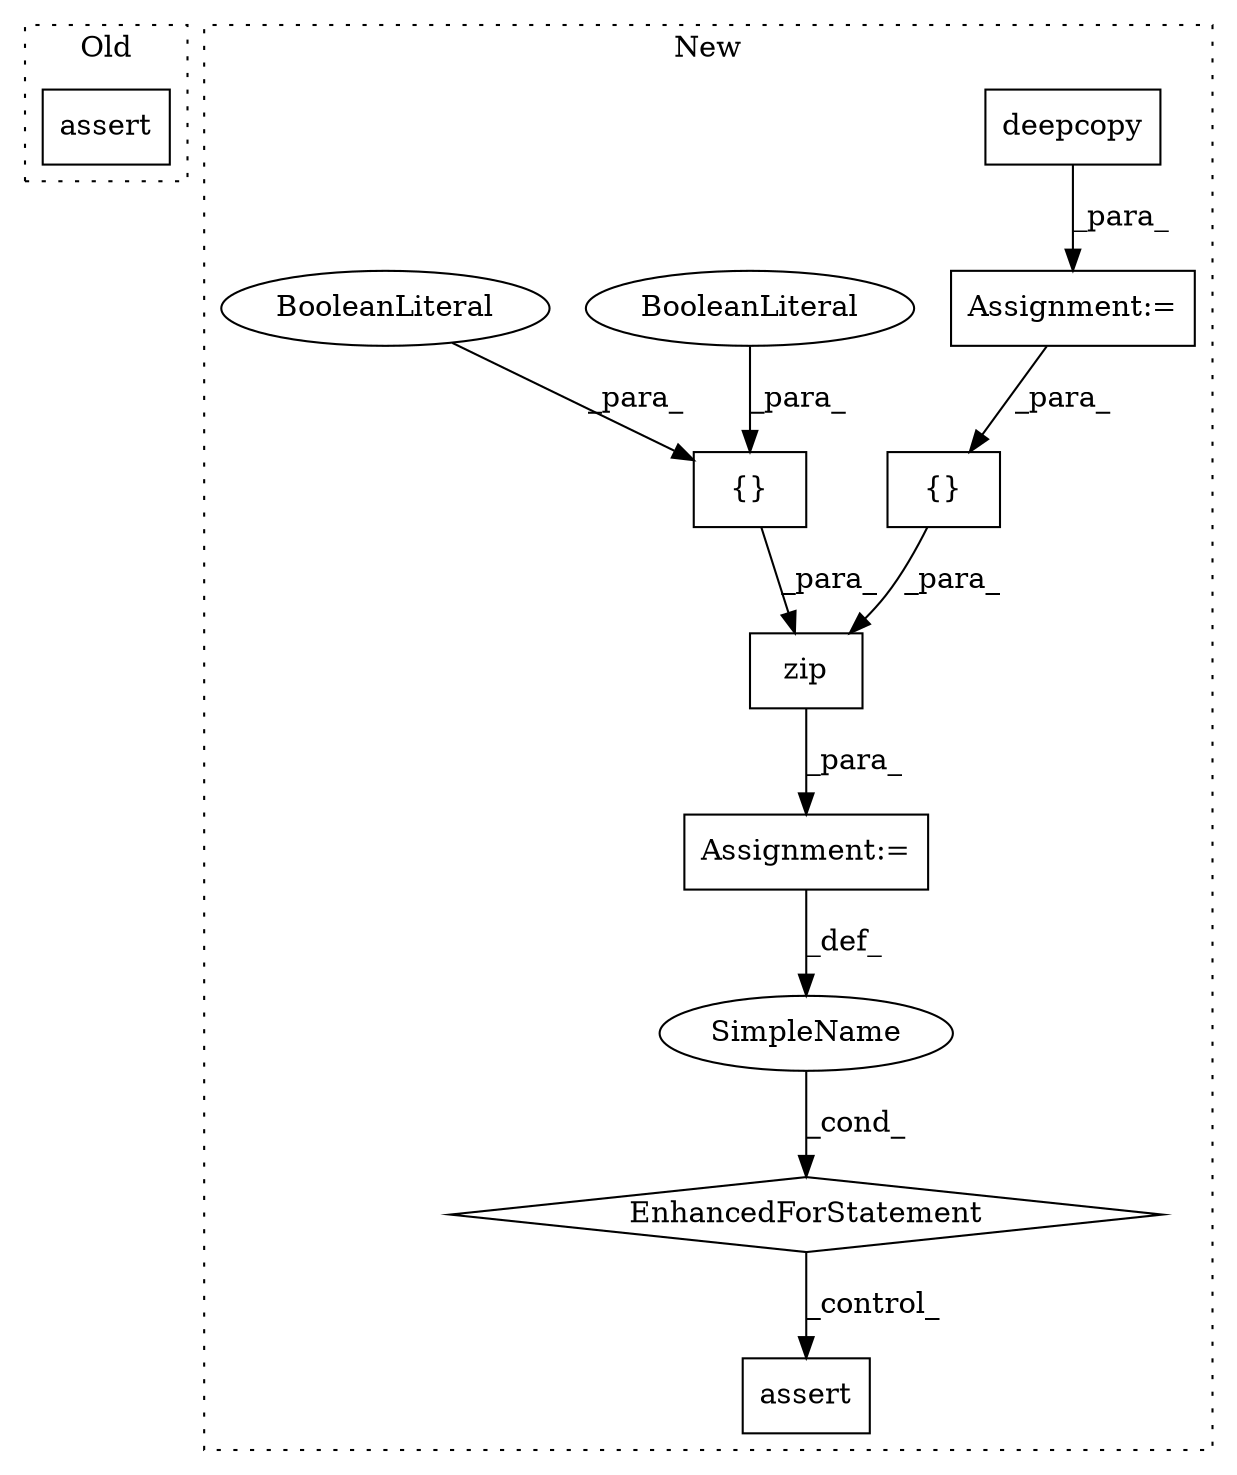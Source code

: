 digraph G {
subgraph cluster0 {
1 [label="assert" a="32" s="3327,3405" l="12,1" shape="box"];
label = "Old";
style="dotted";
}
subgraph cluster1 {
2 [label="deepcopy" a="32" s="4315" l="10" shape="box"];
3 [label="Assignment:=" a="7" s="4331,4453" l="67,2" shape="box"];
4 [label="EnhancedForStatement" a="70" s="4331,4453" l="67,2" shape="diamond"];
5 [label="zip" a="32" s="4410,4452" l="4,1" shape="box"];
6 [label="{}" a="4" s="4423,4429" l="1,1" shape="box"];
7 [label="SimpleName" a="42" s="4406" l="1" shape="ellipse"];
8 [label="assert" a="32" s="4591,4659" l="16,1" shape="box"];
9 [label="{}" a="4" s="4440,4451" l="1,1" shape="box"];
10 [label="BooleanLiteral" a="9" s="4447" l="4" shape="ellipse"];
11 [label="BooleanLiteral" a="9" s="4441" l="5" shape="ellipse"];
12 [label="Assignment:=" a="7" s="4311" l="1" shape="box"];
label = "New";
style="dotted";
}
2 -> 12 [label="_para_"];
3 -> 7 [label="_def_"];
4 -> 8 [label="_control_"];
5 -> 3 [label="_para_"];
6 -> 5 [label="_para_"];
7 -> 4 [label="_cond_"];
9 -> 5 [label="_para_"];
10 -> 9 [label="_para_"];
11 -> 9 [label="_para_"];
12 -> 6 [label="_para_"];
}